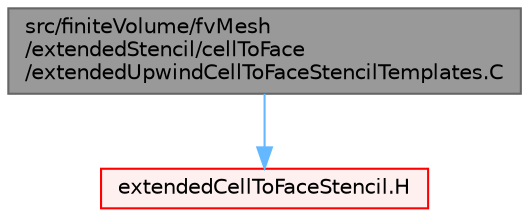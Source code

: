 digraph "src/finiteVolume/fvMesh/extendedStencil/cellToFace/extendedUpwindCellToFaceStencilTemplates.C"
{
 // LATEX_PDF_SIZE
  bgcolor="transparent";
  edge [fontname=Helvetica,fontsize=10,labelfontname=Helvetica,labelfontsize=10];
  node [fontname=Helvetica,fontsize=10,shape=box,height=0.2,width=0.4];
  Node1 [id="Node000001",label="src/finiteVolume/fvMesh\l/extendedStencil/cellToFace\l/extendedUpwindCellToFaceStencilTemplates.C",height=0.2,width=0.4,color="gray40", fillcolor="grey60", style="filled", fontcolor="black",tooltip=" "];
  Node1 -> Node2 [id="edge1_Node000001_Node000002",color="steelblue1",style="solid",tooltip=" "];
  Node2 [id="Node000002",label="extendedCellToFaceStencil.H",height=0.2,width=0.4,color="red", fillcolor="#FFF0F0", style="filled",URL="$extendedCellToFaceStencil_8H.html",tooltip=" "];
}

